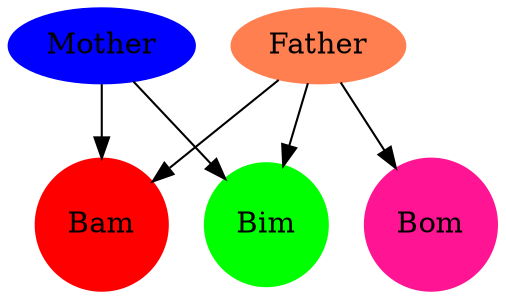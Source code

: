 digraph g { 
graph [];
    0 [ shape="circle" ,style="filled" ,color="green" ,label="Bim"  ];
    1 [ shape="circle" ,style="filled" ,color="deeppink" ,label="Bom"  ];
    2 [ shape="circle" ,style="filled" ,color="red" ,label="Bam"  ];
    3 [ shape="ellipse" ,style="filled" ,color="blue" ,label="Mother"  ];
    4 [ shape="ellipse" ,style="filled" ,color="coral" ,label="Father"  ];
    3 -> 0 [ comment="5"  ];
    4 -> 0 [ comment="6"  ];
    4 -> 1 [ comment="7"  ];
    3 -> 2 [ comment="8"  ];
    4 -> 2 [ comment="9"  ];
}
